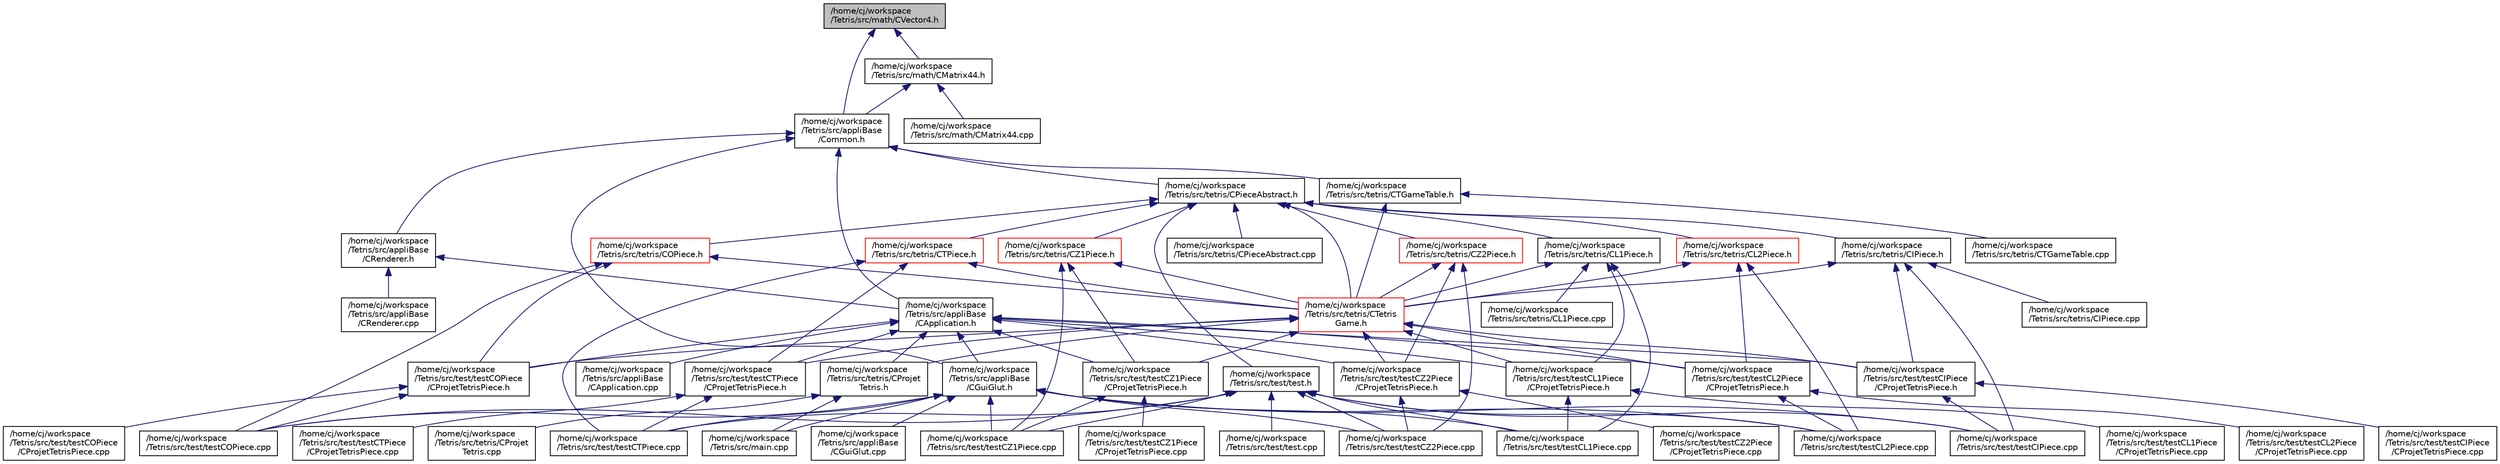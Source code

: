 digraph "/home/cj/workspace/Tetris/src/math/CVector4.h"
{
  edge [fontname="Helvetica",fontsize="10",labelfontname="Helvetica",labelfontsize="10"];
  node [fontname="Helvetica",fontsize="10",shape=record];
  Node1 [label="/home/cj/workspace\l/Tetris/src/math/CVector4.h",height=0.2,width=0.4,color="black", fillcolor="grey75", style="filled" fontcolor="black"];
  Node1 -> Node2 [dir="back",color="midnightblue",fontsize="10",style="solid"];
  Node2 [label="/home/cj/workspace\l/Tetris/src/appliBase\l/Common.h",height=0.2,width=0.4,color="black", fillcolor="white", style="filled",URL="$_common_8h.html"];
  Node2 -> Node3 [dir="back",color="midnightblue",fontsize="10",style="solid"];
  Node3 [label="/home/cj/workspace\l/Tetris/src/appliBase\l/CApplication.h",height=0.2,width=0.4,color="black", fillcolor="white", style="filled",URL="$_c_application_8h.html"];
  Node3 -> Node4 [dir="back",color="midnightblue",fontsize="10",style="solid"];
  Node4 [label="/home/cj/workspace\l/Tetris/src/appliBase\l/CApplication.cpp",height=0.2,width=0.4,color="black", fillcolor="white", style="filled",URL="$_c_application_8cpp.html"];
  Node3 -> Node5 [dir="back",color="midnightblue",fontsize="10",style="solid"];
  Node5 [label="/home/cj/workspace\l/Tetris/src/appliBase\l/CGuiGlut.h",height=0.2,width=0.4,color="black", fillcolor="white", style="filled",URL="$_c_gui_glut_8h.html"];
  Node5 -> Node6 [dir="back",color="midnightblue",fontsize="10",style="solid"];
  Node6 [label="/home/cj/workspace\l/Tetris/src/appliBase\l/CGuiGlut.cpp",height=0.2,width=0.4,color="black", fillcolor="white", style="filled",URL="$_c_gui_glut_8cpp.html"];
  Node5 -> Node7 [dir="back",color="midnightblue",fontsize="10",style="solid"];
  Node7 [label="/home/cj/workspace\l/Tetris/src/main.cpp",height=0.2,width=0.4,color="black", fillcolor="white", style="filled",URL="$main_8cpp.html"];
  Node5 -> Node8 [dir="back",color="midnightblue",fontsize="10",style="solid"];
  Node8 [label="/home/cj/workspace\l/Tetris/src/test/testCIPiece.cpp",height=0.2,width=0.4,color="black", fillcolor="white", style="filled",URL="$test_c_i_piece_8cpp.html"];
  Node5 -> Node9 [dir="back",color="midnightblue",fontsize="10",style="solid"];
  Node9 [label="/home/cj/workspace\l/Tetris/src/test/testCL1Piece.cpp",height=0.2,width=0.4,color="black", fillcolor="white", style="filled",URL="$test_c_l1_piece_8cpp.html"];
  Node5 -> Node10 [dir="back",color="midnightblue",fontsize="10",style="solid"];
  Node10 [label="/home/cj/workspace\l/Tetris/src/test/testCL2Piece.cpp",height=0.2,width=0.4,color="black", fillcolor="white", style="filled",URL="$test_c_l2_piece_8cpp.html"];
  Node5 -> Node11 [dir="back",color="midnightblue",fontsize="10",style="solid"];
  Node11 [label="/home/cj/workspace\l/Tetris/src/test/testCOPiece.cpp",height=0.2,width=0.4,color="black", fillcolor="white", style="filled",URL="$test_c_o_piece_8cpp.html"];
  Node5 -> Node12 [dir="back",color="midnightblue",fontsize="10",style="solid"];
  Node12 [label="/home/cj/workspace\l/Tetris/src/test/testCTPiece.cpp",height=0.2,width=0.4,color="black", fillcolor="white", style="filled",URL="$test_c_t_piece_8cpp.html"];
  Node5 -> Node13 [dir="back",color="midnightblue",fontsize="10",style="solid"];
  Node13 [label="/home/cj/workspace\l/Tetris/src/test/testCZ1Piece.cpp",height=0.2,width=0.4,color="black", fillcolor="white", style="filled",URL="$test_c_z1_piece_8cpp.html"];
  Node5 -> Node14 [dir="back",color="midnightblue",fontsize="10",style="solid"];
  Node14 [label="/home/cj/workspace\l/Tetris/src/test/testCZ2Piece.cpp",height=0.2,width=0.4,color="black", fillcolor="white", style="filled",URL="$test_c_z2_piece_8cpp.html"];
  Node3 -> Node15 [dir="back",color="midnightblue",fontsize="10",style="solid"];
  Node15 [label="/home/cj/workspace\l/Tetris/src/test/testCIPiece\l/CProjetTetrisPiece.h",height=0.2,width=0.4,color="black", fillcolor="white", style="filled",URL="$test_c_i_piece_2_c_projet_tetris_piece_8h.html"];
  Node15 -> Node16 [dir="back",color="midnightblue",fontsize="10",style="solid"];
  Node16 [label="/home/cj/workspace\l/Tetris/src/test/testCIPiece\l/CProjetTetrisPiece.cpp",height=0.2,width=0.4,color="black", fillcolor="white", style="filled",URL="$test_c_i_piece_2_c_projet_tetris_piece_8cpp.html"];
  Node15 -> Node8 [dir="back",color="midnightblue",fontsize="10",style="solid"];
  Node3 -> Node17 [dir="back",color="midnightblue",fontsize="10",style="solid"];
  Node17 [label="/home/cj/workspace\l/Tetris/src/test/testCL1Piece\l/CProjetTetrisPiece.h",height=0.2,width=0.4,color="black", fillcolor="white", style="filled",URL="$test_c_l1_piece_2_c_projet_tetris_piece_8h.html"];
  Node17 -> Node18 [dir="back",color="midnightblue",fontsize="10",style="solid"];
  Node18 [label="/home/cj/workspace\l/Tetris/src/test/testCL1Piece\l/CProjetTetrisPiece.cpp",height=0.2,width=0.4,color="black", fillcolor="white", style="filled",URL="$test_c_l1_piece_2_c_projet_tetris_piece_8cpp.html"];
  Node17 -> Node9 [dir="back",color="midnightblue",fontsize="10",style="solid"];
  Node3 -> Node19 [dir="back",color="midnightblue",fontsize="10",style="solid"];
  Node19 [label="/home/cj/workspace\l/Tetris/src/test/testCL2Piece\l/CProjetTetrisPiece.h",height=0.2,width=0.4,color="black", fillcolor="white", style="filled",URL="$test_c_l2_piece_2_c_projet_tetris_piece_8h.html"];
  Node19 -> Node20 [dir="back",color="midnightblue",fontsize="10",style="solid"];
  Node20 [label="/home/cj/workspace\l/Tetris/src/test/testCL2Piece\l/CProjetTetrisPiece.cpp",height=0.2,width=0.4,color="black", fillcolor="white", style="filled",URL="$test_c_l2_piece_2_c_projet_tetris_piece_8cpp.html"];
  Node19 -> Node10 [dir="back",color="midnightblue",fontsize="10",style="solid"];
  Node3 -> Node21 [dir="back",color="midnightblue",fontsize="10",style="solid"];
  Node21 [label="/home/cj/workspace\l/Tetris/src/test/testCOPiece\l/CProjetTetrisPiece.h",height=0.2,width=0.4,color="black", fillcolor="white", style="filled",URL="$test_c_o_piece_2_c_projet_tetris_piece_8h.html"];
  Node21 -> Node22 [dir="back",color="midnightblue",fontsize="10",style="solid"];
  Node22 [label="/home/cj/workspace\l/Tetris/src/test/testCOPiece\l/CProjetTetrisPiece.cpp",height=0.2,width=0.4,color="black", fillcolor="white", style="filled",URL="$test_c_o_piece_2_c_projet_tetris_piece_8cpp.html"];
  Node21 -> Node11 [dir="back",color="midnightblue",fontsize="10",style="solid"];
  Node3 -> Node23 [dir="back",color="midnightblue",fontsize="10",style="solid"];
  Node23 [label="/home/cj/workspace\l/Tetris/src/test/testCTPiece\l/CProjetTetrisPiece.h",height=0.2,width=0.4,color="black", fillcolor="white", style="filled",URL="$test_c_t_piece_2_c_projet_tetris_piece_8h.html"];
  Node23 -> Node24 [dir="back",color="midnightblue",fontsize="10",style="solid"];
  Node24 [label="/home/cj/workspace\l/Tetris/src/test/testCTPiece\l/CProjetTetrisPiece.cpp",height=0.2,width=0.4,color="black", fillcolor="white", style="filled",URL="$test_c_t_piece_2_c_projet_tetris_piece_8cpp.html"];
  Node23 -> Node12 [dir="back",color="midnightblue",fontsize="10",style="solid"];
  Node3 -> Node25 [dir="back",color="midnightblue",fontsize="10",style="solid"];
  Node25 [label="/home/cj/workspace\l/Tetris/src/test/testCZ1Piece\l/CProjetTetrisPiece.h",height=0.2,width=0.4,color="black", fillcolor="white", style="filled",URL="$test_c_z1_piece_2_c_projet_tetris_piece_8h.html"];
  Node25 -> Node26 [dir="back",color="midnightblue",fontsize="10",style="solid"];
  Node26 [label="/home/cj/workspace\l/Tetris/src/test/testCZ1Piece\l/CProjetTetrisPiece.cpp",height=0.2,width=0.4,color="black", fillcolor="white", style="filled",URL="$test_c_z1_piece_2_c_projet_tetris_piece_8cpp.html"];
  Node25 -> Node13 [dir="back",color="midnightblue",fontsize="10",style="solid"];
  Node3 -> Node27 [dir="back",color="midnightblue",fontsize="10",style="solid"];
  Node27 [label="/home/cj/workspace\l/Tetris/src/test/testCZ2Piece\l/CProjetTetrisPiece.h",height=0.2,width=0.4,color="black", fillcolor="white", style="filled",URL="$test_c_z2_piece_2_c_projet_tetris_piece_8h.html"];
  Node27 -> Node28 [dir="back",color="midnightblue",fontsize="10",style="solid"];
  Node28 [label="/home/cj/workspace\l/Tetris/src/test/testCZ2Piece\l/CProjetTetrisPiece.cpp",height=0.2,width=0.4,color="black", fillcolor="white", style="filled",URL="$test_c_z2_piece_2_c_projet_tetris_piece_8cpp.html"];
  Node27 -> Node14 [dir="back",color="midnightblue",fontsize="10",style="solid"];
  Node3 -> Node29 [dir="back",color="midnightblue",fontsize="10",style="solid"];
  Node29 [label="/home/cj/workspace\l/Tetris/src/tetris/CProjet\lTetris.h",height=0.2,width=0.4,color="black", fillcolor="white", style="filled",URL="$_c_projet_tetris_8h.html"];
  Node29 -> Node7 [dir="back",color="midnightblue",fontsize="10",style="solid"];
  Node29 -> Node30 [dir="back",color="midnightblue",fontsize="10",style="solid"];
  Node30 [label="/home/cj/workspace\l/Tetris/src/tetris/CProjet\lTetris.cpp",height=0.2,width=0.4,color="black", fillcolor="white", style="filled",URL="$_c_projet_tetris_8cpp.html"];
  Node2 -> Node31 [dir="back",color="midnightblue",fontsize="10",style="solid"];
  Node31 [label="/home/cj/workspace\l/Tetris/src/appliBase\l/CRenderer.h",height=0.2,width=0.4,color="black", fillcolor="white", style="filled",URL="$_c_renderer_8h.html"];
  Node31 -> Node3 [dir="back",color="midnightblue",fontsize="10",style="solid"];
  Node31 -> Node32 [dir="back",color="midnightblue",fontsize="10",style="solid"];
  Node32 [label="/home/cj/workspace\l/Tetris/src/appliBase\l/CRenderer.cpp",height=0.2,width=0.4,color="black", fillcolor="white", style="filled",URL="$_c_renderer_8cpp.html"];
  Node2 -> Node5 [dir="back",color="midnightblue",fontsize="10",style="solid"];
  Node2 -> Node33 [dir="back",color="midnightblue",fontsize="10",style="solid"];
  Node33 [label="/home/cj/workspace\l/Tetris/src/tetris/CPieceAbstract.h",height=0.2,width=0.4,color="black", fillcolor="white", style="filled",URL="$_c_piece_abstract_8h.html"];
  Node33 -> Node34 [dir="back",color="midnightblue",fontsize="10",style="solid"];
  Node34 [label="/home/cj/workspace\l/Tetris/src/test/test.h",height=0.2,width=0.4,color="black", fillcolor="white", style="filled",URL="$test_8h.html"];
  Node34 -> Node35 [dir="back",color="midnightblue",fontsize="10",style="solid"];
  Node35 [label="/home/cj/workspace\l/Tetris/src/test/test.cpp",height=0.2,width=0.4,color="black", fillcolor="white", style="filled",URL="$test_8cpp.html"];
  Node34 -> Node8 [dir="back",color="midnightblue",fontsize="10",style="solid"];
  Node34 -> Node9 [dir="back",color="midnightblue",fontsize="10",style="solid"];
  Node34 -> Node10 [dir="back",color="midnightblue",fontsize="10",style="solid"];
  Node34 -> Node11 [dir="back",color="midnightblue",fontsize="10",style="solid"];
  Node34 -> Node12 [dir="back",color="midnightblue",fontsize="10",style="solid"];
  Node34 -> Node13 [dir="back",color="midnightblue",fontsize="10",style="solid"];
  Node34 -> Node14 [dir="back",color="midnightblue",fontsize="10",style="solid"];
  Node33 -> Node36 [dir="back",color="midnightblue",fontsize="10",style="solid"];
  Node36 [label="/home/cj/workspace\l/Tetris/src/tetris/CIPiece.h",height=0.2,width=0.4,color="black", fillcolor="white", style="filled",URL="$_c_i_piece_8h.html"];
  Node36 -> Node15 [dir="back",color="midnightblue",fontsize="10",style="solid"];
  Node36 -> Node8 [dir="back",color="midnightblue",fontsize="10",style="solid"];
  Node36 -> Node37 [dir="back",color="midnightblue",fontsize="10",style="solid"];
  Node37 [label="/home/cj/workspace\l/Tetris/src/tetris/CIPiece.cpp",height=0.2,width=0.4,color="black", fillcolor="white", style="filled",URL="$_c_i_piece_8cpp.html"];
  Node36 -> Node38 [dir="back",color="midnightblue",fontsize="10",style="solid"];
  Node38 [label="/home/cj/workspace\l/Tetris/src/tetris/CTetris\lGame.h",height=0.2,width=0.4,color="red", fillcolor="white", style="filled",URL="$_c_tetris_game_8h.html"];
  Node38 -> Node15 [dir="back",color="midnightblue",fontsize="10",style="solid"];
  Node38 -> Node17 [dir="back",color="midnightblue",fontsize="10",style="solid"];
  Node38 -> Node19 [dir="back",color="midnightblue",fontsize="10",style="solid"];
  Node38 -> Node21 [dir="back",color="midnightblue",fontsize="10",style="solid"];
  Node38 -> Node23 [dir="back",color="midnightblue",fontsize="10",style="solid"];
  Node38 -> Node25 [dir="back",color="midnightblue",fontsize="10",style="solid"];
  Node38 -> Node27 [dir="back",color="midnightblue",fontsize="10",style="solid"];
  Node38 -> Node29 [dir="back",color="midnightblue",fontsize="10",style="solid"];
  Node33 -> Node39 [dir="back",color="midnightblue",fontsize="10",style="solid"];
  Node39 [label="/home/cj/workspace\l/Tetris/src/tetris/CL1Piece.h",height=0.2,width=0.4,color="black", fillcolor="white", style="filled",URL="$_c_l1_piece_8h.html"];
  Node39 -> Node17 [dir="back",color="midnightblue",fontsize="10",style="solid"];
  Node39 -> Node9 [dir="back",color="midnightblue",fontsize="10",style="solid"];
  Node39 -> Node40 [dir="back",color="midnightblue",fontsize="10",style="solid"];
  Node40 [label="/home/cj/workspace\l/Tetris/src/tetris/CL1Piece.cpp",height=0.2,width=0.4,color="black", fillcolor="white", style="filled",URL="$_c_l1_piece_8cpp.html"];
  Node39 -> Node38 [dir="back",color="midnightblue",fontsize="10",style="solid"];
  Node33 -> Node41 [dir="back",color="midnightblue",fontsize="10",style="solid"];
  Node41 [label="/home/cj/workspace\l/Tetris/src/tetris/CL2Piece.h",height=0.2,width=0.4,color="red", fillcolor="white", style="filled",URL="$_c_l2_piece_8h.html"];
  Node41 -> Node19 [dir="back",color="midnightblue",fontsize="10",style="solid"];
  Node41 -> Node10 [dir="back",color="midnightblue",fontsize="10",style="solid"];
  Node41 -> Node38 [dir="back",color="midnightblue",fontsize="10",style="solid"];
  Node33 -> Node42 [dir="back",color="midnightblue",fontsize="10",style="solid"];
  Node42 [label="/home/cj/workspace\l/Tetris/src/tetris/COPiece.h",height=0.2,width=0.4,color="red", fillcolor="white", style="filled",URL="$_c_o_piece_8h.html"];
  Node42 -> Node21 [dir="back",color="midnightblue",fontsize="10",style="solid"];
  Node42 -> Node11 [dir="back",color="midnightblue",fontsize="10",style="solid"];
  Node42 -> Node38 [dir="back",color="midnightblue",fontsize="10",style="solid"];
  Node33 -> Node43 [dir="back",color="midnightblue",fontsize="10",style="solid"];
  Node43 [label="/home/cj/workspace\l/Tetris/src/tetris/CPieceAbstract.cpp",height=0.2,width=0.4,color="black", fillcolor="white", style="filled",URL="$_c_piece_abstract_8cpp.html"];
  Node33 -> Node38 [dir="back",color="midnightblue",fontsize="10",style="solid"];
  Node33 -> Node44 [dir="back",color="midnightblue",fontsize="10",style="solid"];
  Node44 [label="/home/cj/workspace\l/Tetris/src/tetris/CTPiece.h",height=0.2,width=0.4,color="red", fillcolor="white", style="filled",URL="$_c_t_piece_8h.html"];
  Node44 -> Node23 [dir="back",color="midnightblue",fontsize="10",style="solid"];
  Node44 -> Node12 [dir="back",color="midnightblue",fontsize="10",style="solid"];
  Node44 -> Node38 [dir="back",color="midnightblue",fontsize="10",style="solid"];
  Node33 -> Node45 [dir="back",color="midnightblue",fontsize="10",style="solid"];
  Node45 [label="/home/cj/workspace\l/Tetris/src/tetris/CZ1Piece.h",height=0.2,width=0.4,color="red", fillcolor="white", style="filled",URL="$_c_z1_piece_8h.html"];
  Node45 -> Node25 [dir="back",color="midnightblue",fontsize="10",style="solid"];
  Node45 -> Node13 [dir="back",color="midnightblue",fontsize="10",style="solid"];
  Node45 -> Node38 [dir="back",color="midnightblue",fontsize="10",style="solid"];
  Node33 -> Node46 [dir="back",color="midnightblue",fontsize="10",style="solid"];
  Node46 [label="/home/cj/workspace\l/Tetris/src/tetris/CZ2Piece.h",height=0.2,width=0.4,color="red", fillcolor="white", style="filled",URL="$_c_z2_piece_8h.html"];
  Node46 -> Node27 [dir="back",color="midnightblue",fontsize="10",style="solid"];
  Node46 -> Node14 [dir="back",color="midnightblue",fontsize="10",style="solid"];
  Node46 -> Node38 [dir="back",color="midnightblue",fontsize="10",style="solid"];
  Node2 -> Node47 [dir="back",color="midnightblue",fontsize="10",style="solid"];
  Node47 [label="/home/cj/workspace\l/Tetris/src/tetris/CTGameTable.h",height=0.2,width=0.4,color="black", fillcolor="white", style="filled",URL="$_c_t_game_table_8h.html"];
  Node47 -> Node38 [dir="back",color="midnightblue",fontsize="10",style="solid"];
  Node47 -> Node48 [dir="back",color="midnightblue",fontsize="10",style="solid"];
  Node48 [label="/home/cj/workspace\l/Tetris/src/tetris/CTGameTable.cpp",height=0.2,width=0.4,color="black", fillcolor="white", style="filled",URL="$_c_t_game_table_8cpp.html"];
  Node1 -> Node49 [dir="back",color="midnightblue",fontsize="10",style="solid"];
  Node49 [label="/home/cj/workspace\l/Tetris/src/math/CMatrix44.h",height=0.2,width=0.4,color="black", fillcolor="white", style="filled",URL="$_c_matrix44_8h.html"];
  Node49 -> Node2 [dir="back",color="midnightblue",fontsize="10",style="solid"];
  Node49 -> Node50 [dir="back",color="midnightblue",fontsize="10",style="solid"];
  Node50 [label="/home/cj/workspace\l/Tetris/src/math/CMatrix44.cpp",height=0.2,width=0.4,color="black", fillcolor="white", style="filled",URL="$_c_matrix44_8cpp.html"];
}
